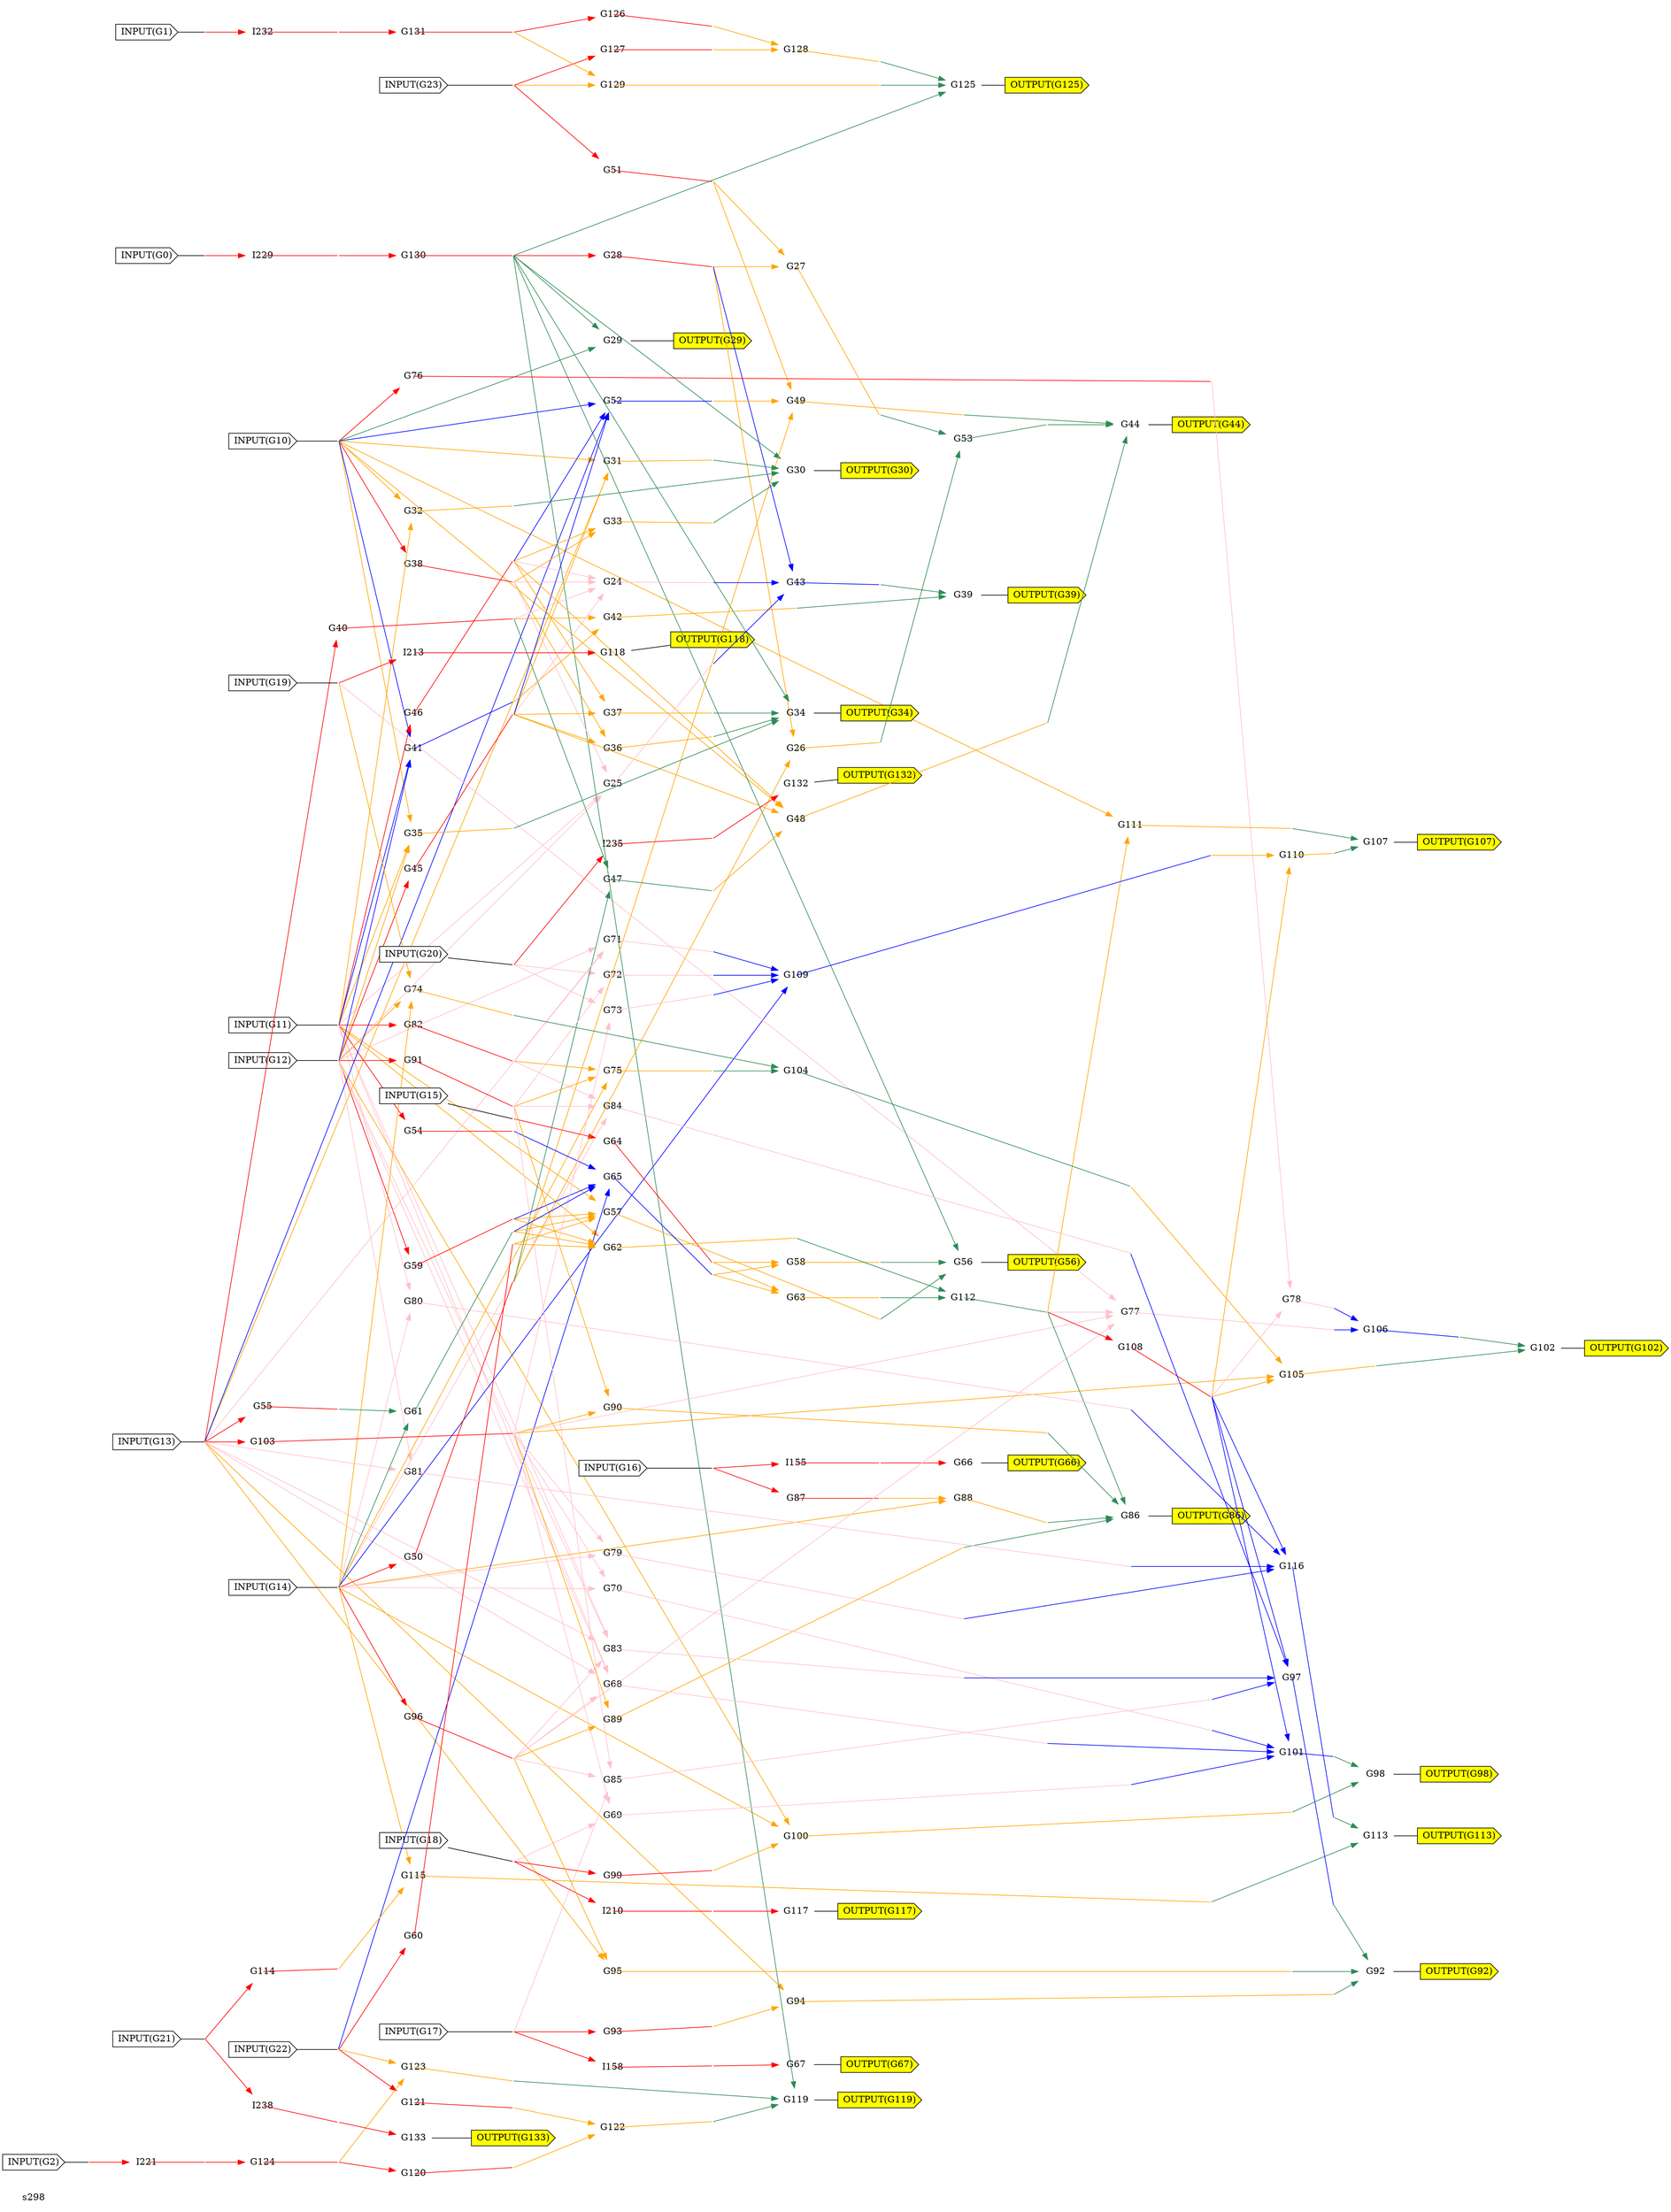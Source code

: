 digraph a
{
	//17 Inputs
	//20 Outputs
	//119 Gates
	overlap = false;
	rankdir = LR;
	splines = false;
	"s298" [color = invis]
	G0 [label = "INPUT(G0)" shape = cds style = filled fillcolor = white]
	OG0 [label = "", fixedsize="false", width=0, height=0, shape=none]
	G0 -> OG0 [arrowhead=none]
	G1 [label = "INPUT(G1)" shape = cds style = filled fillcolor = white]
	OG1 [label = "", fixedsize="false", width=0, height=0, shape=none]
	G1 -> OG1 [arrowhead=none]
	G2 [label = "INPUT(G2)" shape = cds style = filled fillcolor = white]
	OG2 [label = "", fixedsize="false", width=0, height=0, shape=none]
	G2 -> OG2 [arrowhead=none]
	G10 [label = "INPUT(G10)" shape = cds style = filled fillcolor = white]
	OG10 [label = "", fixedsize="false", width=0, height=0, shape=none]
	G10 -> OG10 [arrowhead=none]
	G11 [label = "INPUT(G11)" shape = cds style = filled fillcolor = white]
	OG11 [label = "", fixedsize="false", width=0, height=0, shape=none]
	G11 -> OG11 [arrowhead=none]
	G12 [label = "INPUT(G12)" shape = cds style = filled fillcolor = white]
	OG12 [label = "", fixedsize="false", width=0, height=0, shape=none]
	G12 -> OG12 [arrowhead=none]
	G13 [label = "INPUT(G13)" shape = cds style = filled fillcolor = white]
	OG13 [label = "", fixedsize="false", width=0, height=0, shape=none]
	G13 -> OG13 [arrowhead=none]
	G14 [label = "INPUT(G14)" shape = cds style = filled fillcolor = white]
	OG14 [label = "", fixedsize="false", width=0, height=0, shape=none]
	G14 -> OG14 [arrowhead=none]
	G15 [label = "INPUT(G15)" shape = cds style = filled fillcolor = white]
	OG15 [label = "", fixedsize="false", width=0, height=0, shape=none]
	G15 -> OG15 [arrowhead=none]
	G16 [label = "INPUT(G16)" shape = cds style = filled fillcolor = white]
	OG16 [label = "", fixedsize="false", width=0, height=0, shape=none]
	G16 -> OG16 [arrowhead=none]
	G17 [label = "INPUT(G17)" shape = cds style = filled fillcolor = white]
	OG17 [label = "", fixedsize="false", width=0, height=0, shape=none]
	G17 -> OG17 [arrowhead=none]
	G18 [label = "INPUT(G18)" shape = cds style = filled fillcolor = white]
	OG18 [label = "", fixedsize="false", width=0, height=0, shape=none]
	G18 -> OG18 [arrowhead=none]
	G19 [label = "INPUT(G19)" shape = cds style = filled fillcolor = white]
	OG19 [label = "", fixedsize="false", width=0, height=0, shape=none]
	G19 -> OG19 [arrowhead=none]
	G20 [label = "INPUT(G20)" shape = cds style = filled fillcolor = white]
	OG20 [label = "", fixedsize="false", width=0, height=0, shape=none]
	G20 -> OG20 [arrowhead=none]
	G21 [label = "INPUT(G21)" shape = cds style = filled fillcolor = white]
	OG21 [label = "", fixedsize="false", width=0, height=0, shape=none]
	G21 -> OG21 [arrowhead=none]
	G22 [label = "INPUT(G22)" shape = cds style = filled fillcolor = white]
	OG22 [label = "", fixedsize="false", width=0, height=0, shape=none]
	G22 -> OG22 [arrowhead=none]
	G23 [label = "INPUT(G23)" shape = cds style = filled fillcolor = white]
	OG23 [label = "", fixedsize="false", width=0, height=0, shape=none]
	G23 -> OG23 [arrowhead=none]
	OG66 [label = "OUTPUT(G66)" shape = cds style = filled fillcolor = yellow]
	OG67 [label = "OUTPUT(G67)" shape = cds style = filled fillcolor = yellow]
	OG117 [label = "OUTPUT(G117)" shape = cds style = filled fillcolor = yellow]
	OG118 [label = "OUTPUT(G118)" shape = cds style = filled fillcolor = yellow]
	OG132 [label = "OUTPUT(G132)" shape = cds style = filled fillcolor = yellow]
	OG133 [label = "OUTPUT(G133)" shape = cds style = filled fillcolor = yellow]
	OG29 [label = "OUTPUT(G29)" shape = cds style = filled fillcolor = yellow]
	OG30 [label = "OUTPUT(G30)" shape = cds style = filled fillcolor = yellow]
	OG34 [label = "OUTPUT(G34)" shape = cds style = filled fillcolor = yellow]
	OG39 [label = "OUTPUT(G39)" shape = cds style = filled fillcolor = yellow]
	OG44 [label = "OUTPUT(G44)" shape = cds style = filled fillcolor = yellow]
	OG56 [label = "OUTPUT(G56)" shape = cds style = filled fillcolor = yellow]
	OG86 [label = "OUTPUT(G86)" shape = cds style = filled fillcolor = yellow]
	OG92 [label = "OUTPUT(G92)" shape = cds style = filled fillcolor = yellow]
	OG98 [label = "OUTPUT(G98)" shape = cds style = filled fillcolor = yellow]
	OG102 [label = "OUTPUT(G102)" shape = cds style = filled fillcolor = yellow]
	OG107 [label = "OUTPUT(G107)" shape = cds style = filled fillcolor = yellow]
	OG113 [label = "OUTPUT(G113)" shape = cds style = filled fillcolor = yellow]
	OG119 [label = "OUTPUT(G119)" shape = cds style = filled fillcolor = yellow]
	OG125 [label = "OUTPUT(G125)" shape = cds style = filled fillcolor = yellow]
	G28 [label = "G28" shape = none fillcolor = red image="NOT.png"];
	OG28 [label = "", fixedsize="false", width=0, height=0, shape=none]
	G28 -> OG28 [arrowhead=none color = red tailclip=false]
	OG130 -> G28 [color = red];
	G38 [label = "G38" shape = none fillcolor = red image="NOT.png"];
	OG38 [label = "", fixedsize="false", width=0, height=0, shape=none]
	G38 -> OG38 [arrowhead=none color = red tailclip=false]
	OG10 -> G38 [color = red];
	G40 [label = "G40" shape = none fillcolor = red image="NOT.png"];
	OG40 [label = "", fixedsize="false", width=0, height=0, shape=none]
	G40 -> OG40 [arrowhead=none color = red tailclip=false]
	OG13 -> G40 [color = red];
	G45 [label = "G45" shape = none fillcolor = red image="NOT.png"];
	OG45 [label = "", fixedsize="false", width=0, height=0, shape=none]
	G45 -> OG45 [arrowhead=none color = red tailclip=false]
	OG12 -> G45 [color = red];
	G46 [label = "G46" shape = none fillcolor = red image="NOT.png"];
	OG46 [label = "", fixedsize="false", width=0, height=0, shape=none]
	G46 -> OG46 [arrowhead=none color = red tailclip=false]
	OG11 -> G46 [color = red];
	G50 [label = "G50" shape = none fillcolor = red image="NOT.png"];
	OG50 [label = "", fixedsize="false", width=0, height=0, shape=none]
	G50 -> OG50 [arrowhead=none color = red tailclip=false]
	OG14 -> G50 [color = red];
	G51 [label = "G51" shape = none fillcolor = red image="NOT.png"];
	OG51 [label = "", fixedsize="false", width=0, height=0, shape=none]
	G51 -> OG51 [arrowhead=none color = red tailclip=false]
	OG23 -> G51 [color = red];
	G54 [label = "G54" shape = none fillcolor = red image="NOT.png"];
	OG54 [label = "", fixedsize="false", width=0, height=0, shape=none]
	G54 -> OG54 [arrowhead=none color = red tailclip=false]
	OG11 -> G54 [color = red];
	G55 [label = "G55" shape = none fillcolor = red image="NOT.png"];
	OG55 [label = "", fixedsize="false", width=0, height=0, shape=none]
	G55 -> OG55 [arrowhead=none color = red tailclip=false]
	OG13 -> G55 [color = red];
	G59 [label = "G59" shape = none fillcolor = red image="NOT.png"];
	OG59 [label = "", fixedsize="false", width=0, height=0, shape=none]
	G59 -> OG59 [arrowhead=none color = red tailclip=false]
	OG12 -> G59 [color = red];
	G60 [label = "G60" shape = none fillcolor = red image="NOT.png"];
	OG60 [label = "", fixedsize="false", width=0, height=0, shape=none]
	G60 -> OG60 [arrowhead=none color = red tailclip=false]
	OG22 -> G60 [color = red];
	G64 [label = "G64" shape = none fillcolor = red image="NOT.png"];
	OG64 [label = "", fixedsize="false", width=0, height=0, shape=none]
	G64 -> OG64 [arrowhead=none color = red tailclip=false]
	OG15 -> G64 [color = red];
	I155 [label = "I155" shape = none fillcolor = red image="NOT.png"];
	OI155 [label = "", fixedsize="false", width=0, height=0, shape=none]
	I155 -> OI155 [arrowhead=none color = red tailclip=false]
	OG16 -> I155 [color = red];
	G66 [label = "G66" shape = none fillcolor = red image="NOT.png"];
	G66 -> OG66 [arrowhead=none color = black]
	OI155 -> G66 [color = red];
	I158 [label = "I158" shape = none fillcolor = red image="NOT.png"];
	OI158 [label = "", fixedsize="false", width=0, height=0, shape=none]
	I158 -> OI158 [arrowhead=none color = red tailclip=false]
	OG17 -> I158 [color = red];
	G67 [label = "G67" shape = none fillcolor = red image="NOT.png"];
	G67 -> OG67 [arrowhead=none color = black]
	OI158 -> G67 [color = red];
	G76 [label = "G76" shape = none fillcolor = red image="NOT.png"];
	OG76 [label = "", fixedsize="false", width=0, height=0, shape=none]
	G76 -> OG76 [arrowhead=none color = red tailclip=false]
	OG10 -> G76 [color = red];
	G82 [label = "G82" shape = none fillcolor = red image="NOT.png"];
	OG82 [label = "", fixedsize="false", width=0, height=0, shape=none]
	G82 -> OG82 [arrowhead=none color = red tailclip=false]
	OG11 -> G82 [color = red];
	G87 [label = "G87" shape = none fillcolor = red image="NOT.png"];
	OG87 [label = "", fixedsize="false", width=0, height=0, shape=none]
	G87 -> OG87 [arrowhead=none color = red tailclip=false]
	OG16 -> G87 [color = red];
	G91 [label = "G91" shape = none fillcolor = red image="NOT.png"];
	OG91 [label = "", fixedsize="false", width=0, height=0, shape=none]
	G91 -> OG91 [arrowhead=none color = red tailclip=false]
	OG12 -> G91 [color = red];
	G93 [label = "G93" shape = none fillcolor = red image="NOT.png"];
	OG93 [label = "", fixedsize="false", width=0, height=0, shape=none]
	G93 -> OG93 [arrowhead=none color = red tailclip=false]
	OG17 -> G93 [color = red];
	G96 [label = "G96" shape = none fillcolor = red image="NOT.png"];
	OG96 [label = "", fixedsize="false", width=0, height=0, shape=none]
	G96 -> OG96 [arrowhead=none color = red tailclip=false]
	OG14 -> G96 [color = red];
	G99 [label = "G99" shape = none fillcolor = red image="NOT.png"];
	OG99 [label = "", fixedsize="false", width=0, height=0, shape=none]
	G99 -> OG99 [arrowhead=none color = red tailclip=false]
	OG18 -> G99 [color = red];
	G103 [label = "G103" shape = none fillcolor = red image="NOT.png"];
	OG103 [label = "", fixedsize="false", width=0, height=0, shape=none]
	G103 -> OG103 [arrowhead=none color = red tailclip=false]
	OG13 -> G103 [color = red];
	G108 [label = "G108" shape = none fillcolor = red image="NOT.png"];
	OG108 [label = "", fixedsize="false", width=0, height=0, shape=none]
	G108 -> OG108 [arrowhead=none color = red tailclip=false]
	OG112 -> G108 [color = red];
	G114 [label = "G114" shape = none fillcolor = red image="NOT.png"];
	OG114 [label = "", fixedsize="false", width=0, height=0, shape=none]
	G114 -> OG114 [arrowhead=none color = red tailclip=false]
	OG21 -> G114 [color = red];
	I210 [label = "I210" shape = none fillcolor = red image="NOT.png"];
	OI210 [label = "", fixedsize="false", width=0, height=0, shape=none]
	I210 -> OI210 [arrowhead=none color = red tailclip=false]
	OG18 -> I210 [color = red];
	G117 [label = "G117" shape = none fillcolor = red image="NOT.png"];
	G117 -> OG117 [arrowhead=none color = black]
	OI210 -> G117 [color = red];
	I213 [label = "I213" shape = none fillcolor = red image="NOT.png"];
	OI213 [label = "", fixedsize="false", width=0, height=0, shape=none]
	I213 -> OI213 [arrowhead=none color = red tailclip=false]
	OG19 -> I213 [color = red];
	G118 [label = "G118" shape = none fillcolor = red image="NOT.png"];
	G118 -> OG118 [arrowhead=none color = black]
	OI213 -> G118 [color = red];
	G120 [label = "G120" shape = none fillcolor = red image="NOT.png"];
	OG120 [label = "", fixedsize="false", width=0, height=0, shape=none]
	G120 -> OG120 [arrowhead=none color = red tailclip=false]
	OG124 -> G120 [color = red];
	G121 [label = "G121" shape = none fillcolor = red image="NOT.png"];
	OG121 [label = "", fixedsize="false", width=0, height=0, shape=none]
	G121 -> OG121 [arrowhead=none color = red tailclip=false]
	OG22 -> G121 [color = red];
	I221 [label = "I221" shape = none fillcolor = red image="NOT.png"];
	OI221 [label = "", fixedsize="false", width=0, height=0, shape=none]
	I221 -> OI221 [arrowhead=none color = red tailclip=false]
	OG2 -> I221 [color = red];
	G124 [label = "G124" shape = none fillcolor = red image="NOT.png"];
	OG124 [label = "", fixedsize="false", width=0, height=0, shape=none]
	G124 -> OG124 [arrowhead=none color = red tailclip=false]
	OI221 -> G124 [color = red];
	G126 [label = "G126" shape = none fillcolor = red image="NOT.png"];
	OG126 [label = "", fixedsize="false", width=0, height=0, shape=none]
	G126 -> OG126 [arrowhead=none color = red tailclip=false]
	OG131 -> G126 [color = red];
	G127 [label = "G127" shape = none fillcolor = red image="NOT.png"];
	OG127 [label = "", fixedsize="false", width=0, height=0, shape=none]
	G127 -> OG127 [arrowhead=none color = red tailclip=false]
	OG23 -> G127 [color = red];
	I229 [label = "I229" shape = none fillcolor = red image="NOT.png"];
	OI229 [label = "", fixedsize="false", width=0, height=0, shape=none]
	I229 -> OI229 [arrowhead=none color = red tailclip=false]
	OG0 -> I229 [color = red];
	G130 [label = "G130" shape = none fillcolor = red image="NOT.png"];
	OG130 [label = "", fixedsize="false", width=0, height=0, shape=none]
	G130 -> OG130 [arrowhead=none color = red tailclip=false]
	OI229 -> G130 [color = red];
	I232 [label = "I232" shape = none fillcolor = red image="NOT.png"];
	OI232 [label = "", fixedsize="false", width=0, height=0, shape=none]
	I232 -> OI232 [arrowhead=none color = red tailclip=false]
	OG1 -> I232 [color = red];
	G131 [label = "G131" shape = none fillcolor = red image="NOT.png"];
	OG131 [label = "", fixedsize="false", width=0, height=0, shape=none]
	G131 -> OG131 [arrowhead=none color = red tailclip=false]
	OI232 -> G131 [color = red];
	I235 [label = "I235" shape = none fillcolor = red image="NOT.png"];
	OI235 [label = "", fixedsize="false", width=0, height=0, shape=none]
	I235 -> OI235 [arrowhead=none color = red tailclip=false]
	OG20 -> I235 [color = red];
	G132 [label = "G132" shape = none fillcolor = red image="NOT.png"];
	G132 -> OG132 [arrowhead=none color = black]
	OI235 -> G132 [color = red];
	I238 [label = "I238" shape = none fillcolor = red image="NOT.png"];
	OI238 [label = "", fixedsize="false", width=0, height=0, shape=none]
	I238 -> OI238 [arrowhead=none color = red tailclip=false]
	OG21 -> I238 [color = red];
	G133 [label = "G133" shape = none fillcolor = red image="NOT.png"];
	G133 -> OG133 [arrowhead=none color = black]
	OI238 -> G133 [color = red];
	G26 [label = "G26" shape = none fillcolor = orange image="AND.png"];
	OG26 [label = "", fixedsize="false", width=0, height=0, shape=none]
	G26 -> OG26 [arrowhead=none color = orange tailclip=false]
	OG28 -> G26 [color = orange];
	OG50 -> G26 [color = orange];
	G27 [label = "G27" shape = none fillcolor = orange image="AND.png"];
	OG27 [label = "", fixedsize="false", width=0, height=0, shape=none]
	G27 -> OG27 [arrowhead=none color = orange tailclip=false]
	OG51 -> G27 [color = orange];
	OG28 -> G27 [color = orange];
	G31 [label = "G31" shape = none fillcolor = orange image="AND.png"];
	OG31 [label = "", fixedsize="false", width=0, height=0, shape=none]
	G31 -> OG31 [arrowhead=none color = orange tailclip=false]
	OG10 -> G31 [color = orange];
	OG45 -> G31 [color = orange];
	OG13 -> G31 [color = orange];
	G32 [label = "G32" shape = none fillcolor = orange image="AND.png"];
	OG32 [label = "", fixedsize="false", width=0, height=0, shape=none]
	G32 -> OG32 [arrowhead=none color = orange tailclip=false]
	OG10 -> G32 [color = orange];
	OG11 -> G32 [color = orange];
	G33 [label = "G33" shape = none fillcolor = orange image="AND.png"];
	OG33 [label = "", fixedsize="false", width=0, height=0, shape=none]
	G33 -> OG33 [arrowhead=none color = orange tailclip=false]
	OG38 -> G33 [color = orange];
	OG46 -> G33 [color = orange];
	G35 [label = "G35" shape = none fillcolor = orange image="AND.png"];
	OG35 [label = "", fixedsize="false", width=0, height=0, shape=none]
	G35 -> OG35 [arrowhead=none color = orange tailclip=false]
	OG10 -> G35 [color = orange];
	OG11 -> G35 [color = orange];
	OG12 -> G35 [color = orange];
	G36 [label = "G36" shape = none fillcolor = orange image="AND.png"];
	OG36 [label = "", fixedsize="false", width=0, height=0, shape=none]
	G36 -> OG36 [arrowhead=none color = orange tailclip=false]
	OG38 -> G36 [color = orange];
	OG45 -> G36 [color = orange];
	G37 [label = "G37" shape = none fillcolor = orange image="AND.png"];
	OG37 [label = "", fixedsize="false", width=0, height=0, shape=none]
	G37 -> OG37 [arrowhead=none color = orange tailclip=false]
	OG46 -> G37 [color = orange];
	OG45 -> G37 [color = orange];
	G42 [label = "G42" shape = none fillcolor = orange image="AND.png"];
	OG42 [label = "", fixedsize="false", width=0, height=0, shape=none]
	G42 -> OG42 [arrowhead=none color = orange tailclip=false]
	OG40 -> G42 [color = orange];
	OG41 -> G42 [color = orange];
	G48 [label = "G48" shape = none fillcolor = orange image="AND.png"];
	OG48 [label = "", fixedsize="false", width=0, height=0, shape=none]
	G48 -> OG48 [arrowhead=none color = orange tailclip=false]
	OG45 -> G48 [color = orange];
	OG46 -> G48 [color = orange];
	OG10 -> G48 [color = orange];
	OG47 -> G48 [color = orange];
	G49 [label = "G49" shape = none fillcolor = orange image="AND.png"];
	OG49 [label = "", fixedsize="false", width=0, height=0, shape=none]
	G49 -> OG49 [arrowhead=none color = orange tailclip=false]
	OG50 -> G49 [color = orange];
	OG51 -> G49 [color = orange];
	OG52 -> G49 [color = orange];
	G57 [label = "G57" shape = none fillcolor = orange image="AND.png"];
	OG57 [label = "", fixedsize="false", width=0, height=0, shape=none]
	G57 -> OG57 [arrowhead=none color = orange tailclip=false]
	OG59 -> G57 [color = orange];
	OG11 -> G57 [color = orange];
	OG60 -> G57 [color = orange];
	OG61 -> G57 [color = orange];
	G58 [label = "G58" shape = none fillcolor = orange image="AND.png"];
	OG58 [label = "", fixedsize="false", width=0, height=0, shape=none]
	G58 -> OG58 [arrowhead=none color = orange tailclip=false]
	OG64 -> G58 [color = orange];
	OG65 -> G58 [color = orange];
	G62 [label = "G62" shape = none fillcolor = orange image="AND.png"];
	OG62 [label = "", fixedsize="false", width=0, height=0, shape=none]
	G62 -> OG62 [arrowhead=none color = orange tailclip=false]
	OG59 -> G62 [color = orange];
	OG11 -> G62 [color = orange];
	OG60 -> G62 [color = orange];
	OG61 -> G62 [color = orange];
	G63 [label = "G63" shape = none fillcolor = orange image="AND.png"];
	OG63 [label = "", fixedsize="false", width=0, height=0, shape=none]
	G63 -> OG63 [arrowhead=none color = orange tailclip=false]
	OG64 -> G63 [color = orange];
	OG65 -> G63 [color = orange];
	G74 [label = "G74" shape = none fillcolor = orange image="AND.png"];
	OG74 [label = "", fixedsize="false", width=0, height=0, shape=none]
	G74 -> OG74 [arrowhead=none color = orange tailclip=false]
	OG12 -> G74 [color = orange];
	OG14 -> G74 [color = orange];
	OG19 -> G74 [color = orange];
	G75 [label = "G75" shape = none fillcolor = orange image="AND.png"];
	OG75 [label = "", fixedsize="false", width=0, height=0, shape=none]
	G75 -> OG75 [arrowhead=none color = orange tailclip=false]
	OG82 -> G75 [color = orange];
	OG91 -> G75 [color = orange];
	OG14 -> G75 [color = orange];
	G88 [label = "G88" shape = none fillcolor = orange image="AND.png"];
	OG88 [label = "", fixedsize="false", width=0, height=0, shape=none]
	G88 -> OG88 [arrowhead=none color = orange tailclip=false]
	OG14 -> G88 [color = orange];
	OG87 -> G88 [color = orange];
	G89 [label = "G89" shape = none fillcolor = orange image="AND.png"];
	OG89 [label = "", fixedsize="false", width=0, height=0, shape=none]
	G89 -> OG89 [arrowhead=none color = orange tailclip=false]
	OG103 -> G89 [color = orange];
	OG96 -> G89 [color = orange];
	G90 [label = "G90" shape = none fillcolor = orange image="AND.png"];
	OG90 [label = "", fixedsize="false", width=0, height=0, shape=none]
	G90 -> OG90 [arrowhead=none color = orange tailclip=false]
	OG91 -> G90 [color = orange];
	OG103 -> G90 [color = orange];
	G94 [label = "G94" shape = none fillcolor = orange image="AND.png"];
	OG94 [label = "", fixedsize="false", width=0, height=0, shape=none]
	G94 -> OG94 [arrowhead=none color = orange tailclip=false]
	OG93 -> G94 [color = orange];
	OG13 -> G94 [color = orange];
	G95 [label = "G95" shape = none fillcolor = orange image="AND.png"];
	OG95 [label = "", fixedsize="false", width=0, height=0, shape=none]
	G95 -> OG95 [arrowhead=none color = orange tailclip=false]
	OG96 -> G95 [color = orange];
	OG13 -> G95 [color = orange];
	G100 [label = "G100" shape = none fillcolor = orange image="AND.png"];
	OG100 [label = "", fixedsize="false", width=0, height=0, shape=none]
	G100 -> OG100 [arrowhead=none color = orange tailclip=false]
	OG99 -> G100 [color = orange];
	OG14 -> G100 [color = orange];
	OG12 -> G100 [color = orange];
	G105 [label = "G105" shape = none fillcolor = orange image="AND.png"];
	OG105 [label = "", fixedsize="false", width=0, height=0, shape=none]
	G105 -> OG105 [arrowhead=none color = orange tailclip=false]
	OG103 -> G105 [color = orange];
	OG108 -> G105 [color = orange];
	OG104 -> G105 [color = orange];
	G110 [label = "G110" shape = none fillcolor = orange image="AND.png"];
	OG110 [label = "", fixedsize="false", width=0, height=0, shape=none]
	G110 -> OG110 [arrowhead=none color = orange tailclip=false]
	OG108 -> G110 [color = orange];
	OG109 -> G110 [color = orange];
	G111 [label = "G111" shape = none fillcolor = orange image="AND.png"];
	OG111 [label = "", fixedsize="false", width=0, height=0, shape=none]
	G111 -> OG111 [arrowhead=none color = orange tailclip=false]
	OG10 -> G111 [color = orange];
	OG112 -> G111 [color = orange];
	G115 [label = "G115" shape = none fillcolor = orange image="AND.png"];
	OG115 [label = "", fixedsize="false", width=0, height=0, shape=none]
	G115 -> OG115 [arrowhead=none color = orange tailclip=false]
	OG114 -> G115 [color = orange];
	OG14 -> G115 [color = orange];
	G122 [label = "G122" shape = none fillcolor = orange image="AND.png"];
	OG122 [label = "", fixedsize="false", width=0, height=0, shape=none]
	G122 -> OG122 [arrowhead=none color = orange tailclip=false]
	OG120 -> G122 [color = orange];
	OG121 -> G122 [color = orange];
	G123 [label = "G123" shape = none fillcolor = orange image="AND.png"];
	OG123 [label = "", fixedsize="false", width=0, height=0, shape=none]
	G123 -> OG123 [arrowhead=none color = orange tailclip=false]
	OG124 -> G123 [color = orange];
	OG22 -> G123 [color = orange];
	G128 [label = "G128" shape = none fillcolor = orange image="AND.png"];
	OG128 [label = "", fixedsize="false", width=0, height=0, shape=none]
	G128 -> OG128 [arrowhead=none color = orange tailclip=false]
	OG126 -> G128 [color = orange];
	OG127 -> G128 [color = orange];
	G129 [label = "G129" shape = none fillcolor = orange image="AND.png"];
	OG129 [label = "", fixedsize="false", width=0, height=0, shape=none]
	G129 -> OG129 [arrowhead=none color = orange tailclip=false]
	OG131 -> G129 [color = orange];
	OG23 -> G129 [color = orange];
	G24 [label = "G24" shape = none fillcolor = pink image="OR.png"];
	OG24 [label = "", fixedsize="false", width=0, height=0, shape=none]
	G24 -> OG24 [arrowhead=none color = pink tailclip=false]
	OG38 -> G24 [color = pink];
	OG46 -> G24 [color = pink];
	OG45 -> G24 [color = pink];
	OG40 -> G24 [color = pink];
	G25 [label = "G25" shape = none fillcolor = pink image="OR.png"];
	OG25 [label = "", fixedsize="false", width=0, height=0, shape=none]
	G25 -> OG25 [arrowhead=none color = pink tailclip=false]
	OG38 -> G25 [color = pink];
	OG11 -> G25 [color = pink];
	OG12 -> G25 [color = pink];
	G68 [label = "G68" shape = none fillcolor = pink image="OR.png"];
	OG68 [label = "", fixedsize="false", width=0, height=0, shape=none]
	G68 -> OG68 [arrowhead=none color = pink tailclip=false]
	OG11 -> G68 [color = pink];
	OG12 -> G68 [color = pink];
	OG13 -> G68 [color = pink];
	OG96 -> G68 [color = pink];
	G69 [label = "G69" shape = none fillcolor = pink image="OR.png"];
	OG69 [label = "", fixedsize="false", width=0, height=0, shape=none]
	G69 -> OG69 [arrowhead=none color = pink tailclip=false]
	OG103 -> G69 [color = pink];
	OG18 -> G69 [color = pink];
	G70 [label = "G70" shape = none fillcolor = pink image="OR.png"];
	OG70 [label = "", fixedsize="false", width=0, height=0, shape=none]
	G70 -> OG70 [arrowhead=none color = pink tailclip=false]
	OG103 -> G70 [color = pink];
	OG14 -> G70 [color = pink];
	G71 [label = "G71" shape = none fillcolor = pink image="OR.png"];
	OG71 [label = "", fixedsize="false", width=0, height=0, shape=none]
	G71 -> OG71 [arrowhead=none color = pink tailclip=false]
	OG82 -> G71 [color = pink];
	OG12 -> G71 [color = pink];
	OG13 -> G71 [color = pink];
	G72 [label = "G72" shape = none fillcolor = pink image="OR.png"];
	OG72 [label = "", fixedsize="false", width=0, height=0, shape=none]
	G72 -> OG72 [arrowhead=none color = pink tailclip=false]
	OG91 -> G72 [color = pink];
	OG20 -> G72 [color = pink];
	G73 [label = "G73" shape = none fillcolor = pink image="OR.png"];
	OG73 [label = "", fixedsize="false", width=0, height=0, shape=none]
	G73 -> OG73 [arrowhead=none color = pink tailclip=false]
	OG103 -> G73 [color = pink];
	OG20 -> G73 [color = pink];
	G77 [label = "G77" shape = none fillcolor = pink image="OR.png"];
	OG77 [label = "", fixedsize="false", width=0, height=0, shape=none]
	G77 -> OG77 [arrowhead=none color = pink tailclip=false]
	OG112 -> G77 [color = pink];
	OG103 -> G77 [color = pink];
	OG96 -> G77 [color = pink];
	OG19 -> G77 [color = pink];
	G78 [label = "G78" shape = none fillcolor = pink image="OR.png"];
	OG78 [label = "", fixedsize="false", width=0, height=0, shape=none]
	G78 -> OG78 [arrowhead=none color = pink tailclip=false]
	OG108 -> G78 [color = pink];
	OG76 -> G78 [color = pink];
	G79 [label = "G79" shape = none fillcolor = pink image="OR.png"];
	OG79 [label = "", fixedsize="false", width=0, height=0, shape=none]
	G79 -> OG79 [arrowhead=none color = pink tailclip=false]
	OG103 -> G79 [color = pink];
	OG14 -> G79 [color = pink];
	G80 [label = "G80" shape = none fillcolor = pink image="OR.png"];
	OG80 [label = "", fixedsize="false", width=0, height=0, shape=none]
	G80 -> OG80 [arrowhead=none color = pink tailclip=false]
	OG11 -> G80 [color = pink];
	OG14 -> G80 [color = pink];
	G81 [label = "G81" shape = none fillcolor = pink image="OR.png"];
	OG81 [label = "", fixedsize="false", width=0, height=0, shape=none]
	G81 -> OG81 [arrowhead=none color = pink tailclip=false]
	OG12 -> G81 [color = pink];
	OG13 -> G81 [color = pink];
	G83 [label = "G83" shape = none fillcolor = pink image="OR.png"];
	OG83 [label = "", fixedsize="false", width=0, height=0, shape=none]
	G83 -> OG83 [arrowhead=none color = pink tailclip=false]
	OG11 -> G83 [color = pink];
	OG12 -> G83 [color = pink];
	OG13 -> G83 [color = pink];
	OG96 -> G83 [color = pink];
	G84 [label = "G84" shape = none fillcolor = pink image="OR.png"];
	OG84 [label = "", fixedsize="false", width=0, height=0, shape=none]
	G84 -> OG84 [arrowhead=none color = pink tailclip=false]
	OG82 -> G84 [color = pink];
	OG91 -> G84 [color = pink];
	OG14 -> G84 [color = pink];
	G85 [label = "G85" shape = none fillcolor = pink image="OR.png"];
	OG85 [label = "", fixedsize="false", width=0, height=0, shape=none]
	G85 -> OG85 [arrowhead=none color = pink tailclip=false]
	OG91 -> G85 [color = pink];
	OG96 -> G85 [color = pink];
	OG17 -> G85 [color = pink];
	G41 [label = "G41" shape = none fillcolor = blue image="NAND.png"];
	OG41 [label = "", fixedsize="false", width=0, height=0, shape=none]
	G41 -> OG41 [arrowhead=none color = blue tailclip=false]
	OG12 -> G41 [color = blue];
	OG11 -> G41 [color = blue];
	OG10 -> G41 [color = blue];
	G43 [label = "G43" shape = none fillcolor = blue image="NAND.png"];
	OG43 [label = "", fixedsize="false", width=0, height=0, shape=none]
	G43 -> OG43 [arrowhead=none color = blue tailclip=false]
	OG24 -> G43 [color = blue];
	OG25 -> G43 [color = blue];
	OG28 -> G43 [color = blue];
	G52 [label = "G52" shape = none fillcolor = blue image="NAND.png"];
	OG52 [label = "", fixedsize="false", width=0, height=0, shape=none]
	G52 -> OG52 [arrowhead=none color = blue tailclip=false]
	OG13 -> G52 [color = blue];
	OG45 -> G52 [color = blue];
	OG46 -> G52 [color = blue];
	OG10 -> G52 [color = blue];
	G65 [label = "G65" shape = none fillcolor = blue image="NAND.png"];
	OG65 [label = "", fixedsize="false", width=0, height=0, shape=none]
	G65 -> OG65 [arrowhead=none color = blue tailclip=false]
	OG59 -> G65 [color = blue];
	OG54 -> G65 [color = blue];
	OG22 -> G65 [color = blue];
	OG61 -> G65 [color = blue];
	G97 [label = "G97" shape = none fillcolor = blue image="NAND.png"];
	OG97 [label = "", fixedsize="false", width=0, height=0, shape=none]
	G97 -> OG97 [arrowhead=none color = blue tailclip=false]
	OG83 -> G97 [color = blue];
	OG84 -> G97 [color = blue];
	OG85 -> G97 [color = blue];
	OG108 -> G97 [color = blue];
	G101 [label = "G101" shape = none fillcolor = blue image="NAND.png"];
	OG101 [label = "", fixedsize="false", width=0, height=0, shape=none]
	G101 -> OG101 [arrowhead=none color = blue tailclip=false]
	OG68 -> G101 [color = blue];
	OG69 -> G101 [color = blue];
	OG70 -> G101 [color = blue];
	OG108 -> G101 [color = blue];
	G106 [label = "G106" shape = none fillcolor = blue image="NAND.png"];
	OG106 [label = "", fixedsize="false", width=0, height=0, shape=none]
	G106 -> OG106 [arrowhead=none color = blue tailclip=false]
	OG77 -> G106 [color = blue];
	OG78 -> G106 [color = blue];
	G109 [label = "G109" shape = none fillcolor = blue image="NAND.png"];
	OG109 [label = "", fixedsize="false", width=0, height=0, shape=none]
	G109 -> OG109 [arrowhead=none color = blue tailclip=false]
	OG71 -> G109 [color = blue];
	OG72 -> G109 [color = blue];
	OG73 -> G109 [color = blue];
	OG14 -> G109 [color = blue];
	G116 [label = "G116" shape = none fillcolor = blue image="NAND.png"];
	OG116 [label = "", fixedsize="false", width=0, height=0, shape=none]
	G116 -> OG116 [arrowhead=none color = blue tailclip=false]
	OG79 -> G116 [color = blue];
	OG80 -> G116 [color = blue];
	OG81 -> G116 [color = blue];
	OG108 -> G116 [color = blue];
	G29 [label = "G29" shape = none fillcolor = seagreen image="NOR.png"];
	G29 -> OG29 [arrowhead=none color = black]
	OG10 -> G29 [color = seagreen];
	OG130 -> G29 [color = seagreen];
	G30 [label = "G30" shape = none fillcolor = seagreen image="NOR.png"];
	G30 -> OG30 [arrowhead=none color = black]
	OG31 -> G30 [color = seagreen];
	OG32 -> G30 [color = seagreen];
	OG33 -> G30 [color = seagreen];
	OG130 -> G30 [color = seagreen];
	G34 [label = "G34" shape = none fillcolor = seagreen image="NOR.png"];
	G34 -> OG34 [arrowhead=none color = black]
	OG35 -> G34 [color = seagreen];
	OG36 -> G34 [color = seagreen];
	OG37 -> G34 [color = seagreen];
	OG130 -> G34 [color = seagreen];
	G39 [label = "G39" shape = none fillcolor = seagreen image="NOR.png"];
	G39 -> OG39 [arrowhead=none color = black]
	OG42 -> G39 [color = seagreen];
	OG43 -> G39 [color = seagreen];
	G44 [label = "G44" shape = none fillcolor = seagreen image="NOR.png"];
	G44 -> OG44 [arrowhead=none color = black]
	OG48 -> G44 [color = seagreen];
	OG49 -> G44 [color = seagreen];
	OG53 -> G44 [color = seagreen];
	G47 [label = "G47" shape = none fillcolor = seagreen image="NOR.png"];
	OG47 [label = "", fixedsize="false", width=0, height=0, shape=none]
	G47 -> OG47 [arrowhead=none color = seagreen tailclip=false]
	OG50 -> G47 [color = seagreen];
	OG40 -> G47 [color = seagreen];
	G53 [label = "G53" shape = none fillcolor = seagreen image="NOR.png"];
	OG53 [label = "", fixedsize="false", width=0, height=0, shape=none]
	G53 -> OG53 [arrowhead=none color = seagreen tailclip=false]
	OG26 -> G53 [color = seagreen];
	OG27 -> G53 [color = seagreen];
	G56 [label = "G56" shape = none fillcolor = seagreen image="NOR.png"];
	G56 -> OG56 [arrowhead=none color = black]
	OG57 -> G56 [color = seagreen];
	OG58 -> G56 [color = seagreen];
	OG130 -> G56 [color = seagreen];
	G61 [label = "G61" shape = none fillcolor = seagreen image="NOR.png"];
	OG61 [label = "", fixedsize="false", width=0, height=0, shape=none]
	G61 -> OG61 [arrowhead=none color = seagreen tailclip=false]
	OG14 -> G61 [color = seagreen];
	OG55 -> G61 [color = seagreen];
	G86 [label = "G86" shape = none fillcolor = seagreen image="NOR.png"];
	G86 -> OG86 [arrowhead=none color = black]
	OG88 -> G86 [color = seagreen];
	OG89 -> G86 [color = seagreen];
	OG90 -> G86 [color = seagreen];
	OG112 -> G86 [color = seagreen];
	G92 [label = "G92" shape = none fillcolor = seagreen image="NOR.png"];
	G92 -> OG92 [arrowhead=none color = black]
	OG94 -> G92 [color = seagreen];
	OG95 -> G92 [color = seagreen];
	OG97 -> G92 [color = seagreen];
	G98 [label = "G98" shape = none fillcolor = seagreen image="NOR.png"];
	G98 -> OG98 [arrowhead=none color = black]
	OG100 -> G98 [color = seagreen];
	OG101 -> G98 [color = seagreen];
	G102 [label = "G102" shape = none fillcolor = seagreen image="NOR.png"];
	G102 -> OG102 [arrowhead=none color = black]
	OG105 -> G102 [color = seagreen];
	OG106 -> G102 [color = seagreen];
	G104 [label = "G104" shape = none fillcolor = seagreen image="NOR.png"];
	OG104 [label = "", fixedsize="false", width=0, height=0, shape=none]
	G104 -> OG104 [arrowhead=none color = seagreen tailclip=false]
	OG74 -> G104 [color = seagreen];
	OG75 -> G104 [color = seagreen];
	G107 [label = "G107" shape = none fillcolor = seagreen image="NOR.png"];
	G107 -> OG107 [arrowhead=none color = black]
	OG110 -> G107 [color = seagreen];
	OG111 -> G107 [color = seagreen];
	G112 [label = "G112" shape = none fillcolor = seagreen image="NOR.png"];
	OG112 [label = "", fixedsize="false", width=0, height=0, shape=none]
	G112 -> OG112 [arrowhead=none color = seagreen tailclip=false]
	OG62 -> G112 [color = seagreen];
	OG63 -> G112 [color = seagreen];
	G113 [label = "G113" shape = none fillcolor = seagreen image="NOR.png"];
	G113 -> OG113 [arrowhead=none color = black]
	OG115 -> G113 [color = seagreen];
	OG116 -> G113 [color = seagreen];
	G119 [label = "G119" shape = none fillcolor = seagreen image="NOR.png"];
	G119 -> OG119 [arrowhead=none color = black]
	OG122 -> G119 [color = seagreen];
	OG123 -> G119 [color = seagreen];
	OG130 -> G119 [color = seagreen];
	G125 [label = "G125" shape = none fillcolor = seagreen image="NOR.png"];
	G125 -> OG125 [arrowhead=none color = black]
	OG128 -> G125 [color = seagreen];
	OG129 -> G125 [color = seagreen];
	OG130 -> G125 [color = seagreen];
}
